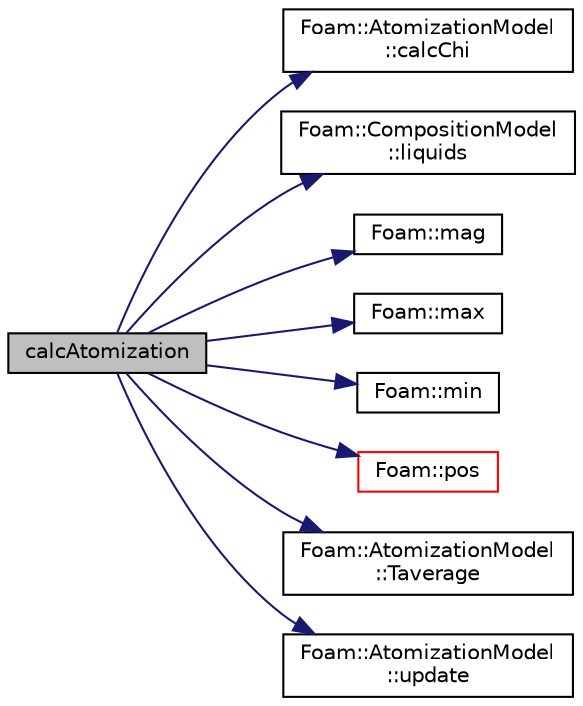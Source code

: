 digraph "calcAtomization"
{
  bgcolor="transparent";
  edge [fontname="Helvetica",fontsize="10",labelfontname="Helvetica",labelfontsize="10"];
  node [fontname="Helvetica",fontsize="10",shape=record];
  rankdir="LR";
  Node1 [label="calcAtomization",height=0.2,width=0.4,color="black", fillcolor="grey75", style="filled", fontcolor="black"];
  Node1 -> Node2 [color="midnightblue",fontsize="10",style="solid",fontname="Helvetica"];
  Node2 [label="Foam::AtomizationModel\l::calcChi",height=0.2,width=0.4,color="black",URL="$a00078.html#a9d46cd6b40a2ff7faea52b85089dc667",tooltip="Flag to indicate if chi needs to be calculated. "];
  Node1 -> Node3 [color="midnightblue",fontsize="10",style="solid",fontname="Helvetica"];
  Node3 [label="Foam::CompositionModel\l::liquids",height=0.2,width=0.4,color="black",URL="$a00331.html#a5380a8807acfea3ce69f4d4386f49f64",tooltip="Return the global (additional) liquids. "];
  Node1 -> Node4 [color="midnightblue",fontsize="10",style="solid",fontname="Helvetica"];
  Node4 [label="Foam::mag",height=0.2,width=0.4,color="black",URL="$a10675.html#a929da2a3fdcf3dacbbe0487d3a330dae"];
  Node1 -> Node5 [color="midnightblue",fontsize="10",style="solid",fontname="Helvetica"];
  Node5 [label="Foam::max",height=0.2,width=0.4,color="black",URL="$a10675.html#ac993e906cf2774ae77e666bc24e81733"];
  Node1 -> Node6 [color="midnightblue",fontsize="10",style="solid",fontname="Helvetica"];
  Node6 [label="Foam::min",height=0.2,width=0.4,color="black",URL="$a10675.html#a253e112ad2d56d96230ff39ea7f442dc"];
  Node1 -> Node7 [color="midnightblue",fontsize="10",style="solid",fontname="Helvetica"];
  Node7 [label="Foam::pos",height=0.2,width=0.4,color="red",URL="$a10675.html#a09a190b59f3d01b258bca0fa964a6212"];
  Node1 -> Node8 [color="midnightblue",fontsize="10",style="solid",fontname="Helvetica"];
  Node8 [label="Foam::AtomizationModel\l::Taverage",height=0.2,width=0.4,color="black",URL="$a00078.html#a6c3bf14c2d62e9f40a8eaf95ce40d26f",tooltip="Average temperature calculation. "];
  Node1 -> Node9 [color="midnightblue",fontsize="10",style="solid",fontname="Helvetica"];
  Node9 [label="Foam::AtomizationModel\l::update",height=0.2,width=0.4,color="black",URL="$a00078.html#a572157deb4c5fe056b2596c83ccc46aa"];
}
